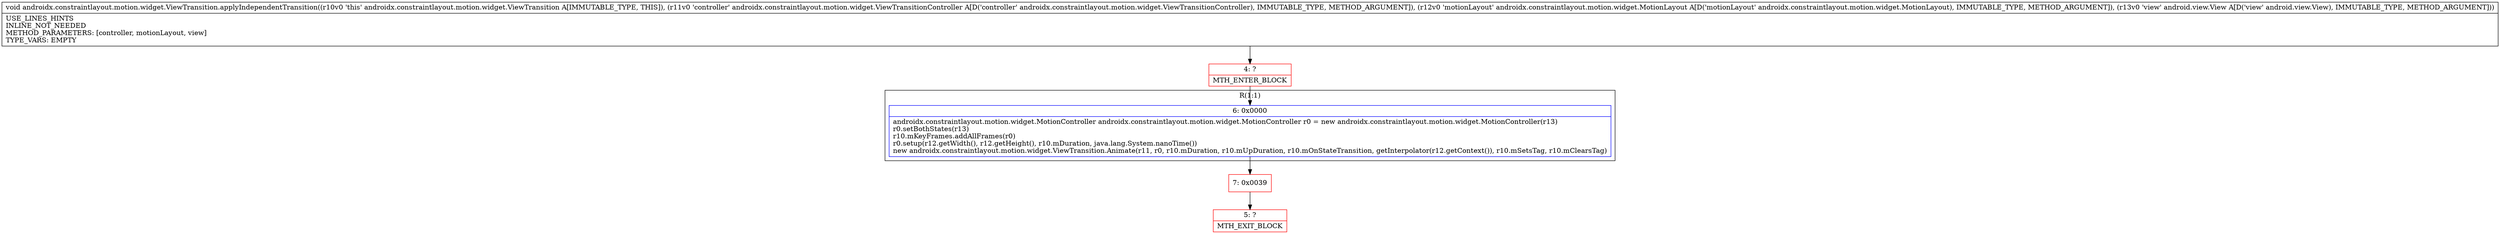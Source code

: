 digraph "CFG forandroidx.constraintlayout.motion.widget.ViewTransition.applyIndependentTransition(Landroidx\/constraintlayout\/motion\/widget\/ViewTransitionController;Landroidx\/constraintlayout\/motion\/widget\/MotionLayout;Landroid\/view\/View;)V" {
subgraph cluster_Region_147238323 {
label = "R(1:1)";
node [shape=record,color=blue];
Node_6 [shape=record,label="{6\:\ 0x0000|androidx.constraintlayout.motion.widget.MotionController androidx.constraintlayout.motion.widget.MotionController r0 = new androidx.constraintlayout.motion.widget.MotionController(r13)\lr0.setBothStates(r13)\lr10.mKeyFrames.addAllFrames(r0)\lr0.setup(r12.getWidth(), r12.getHeight(), r10.mDuration, java.lang.System.nanoTime())\lnew androidx.constraintlayout.motion.widget.ViewTransition.Animate(r11, r0, r10.mDuration, r10.mUpDuration, r10.mOnStateTransition, getInterpolator(r12.getContext()), r10.mSetsTag, r10.mClearsTag)\l}"];
}
Node_4 [shape=record,color=red,label="{4\:\ ?|MTH_ENTER_BLOCK\l}"];
Node_7 [shape=record,color=red,label="{7\:\ 0x0039}"];
Node_5 [shape=record,color=red,label="{5\:\ ?|MTH_EXIT_BLOCK\l}"];
MethodNode[shape=record,label="{void androidx.constraintlayout.motion.widget.ViewTransition.applyIndependentTransition((r10v0 'this' androidx.constraintlayout.motion.widget.ViewTransition A[IMMUTABLE_TYPE, THIS]), (r11v0 'controller' androidx.constraintlayout.motion.widget.ViewTransitionController A[D('controller' androidx.constraintlayout.motion.widget.ViewTransitionController), IMMUTABLE_TYPE, METHOD_ARGUMENT]), (r12v0 'motionLayout' androidx.constraintlayout.motion.widget.MotionLayout A[D('motionLayout' androidx.constraintlayout.motion.widget.MotionLayout), IMMUTABLE_TYPE, METHOD_ARGUMENT]), (r13v0 'view' android.view.View A[D('view' android.view.View), IMMUTABLE_TYPE, METHOD_ARGUMENT]))  | USE_LINES_HINTS\lINLINE_NOT_NEEDED\lMETHOD_PARAMETERS: [controller, motionLayout, view]\lTYPE_VARS: EMPTY\l}"];
MethodNode -> Node_4;Node_6 -> Node_7;
Node_4 -> Node_6;
Node_7 -> Node_5;
}

